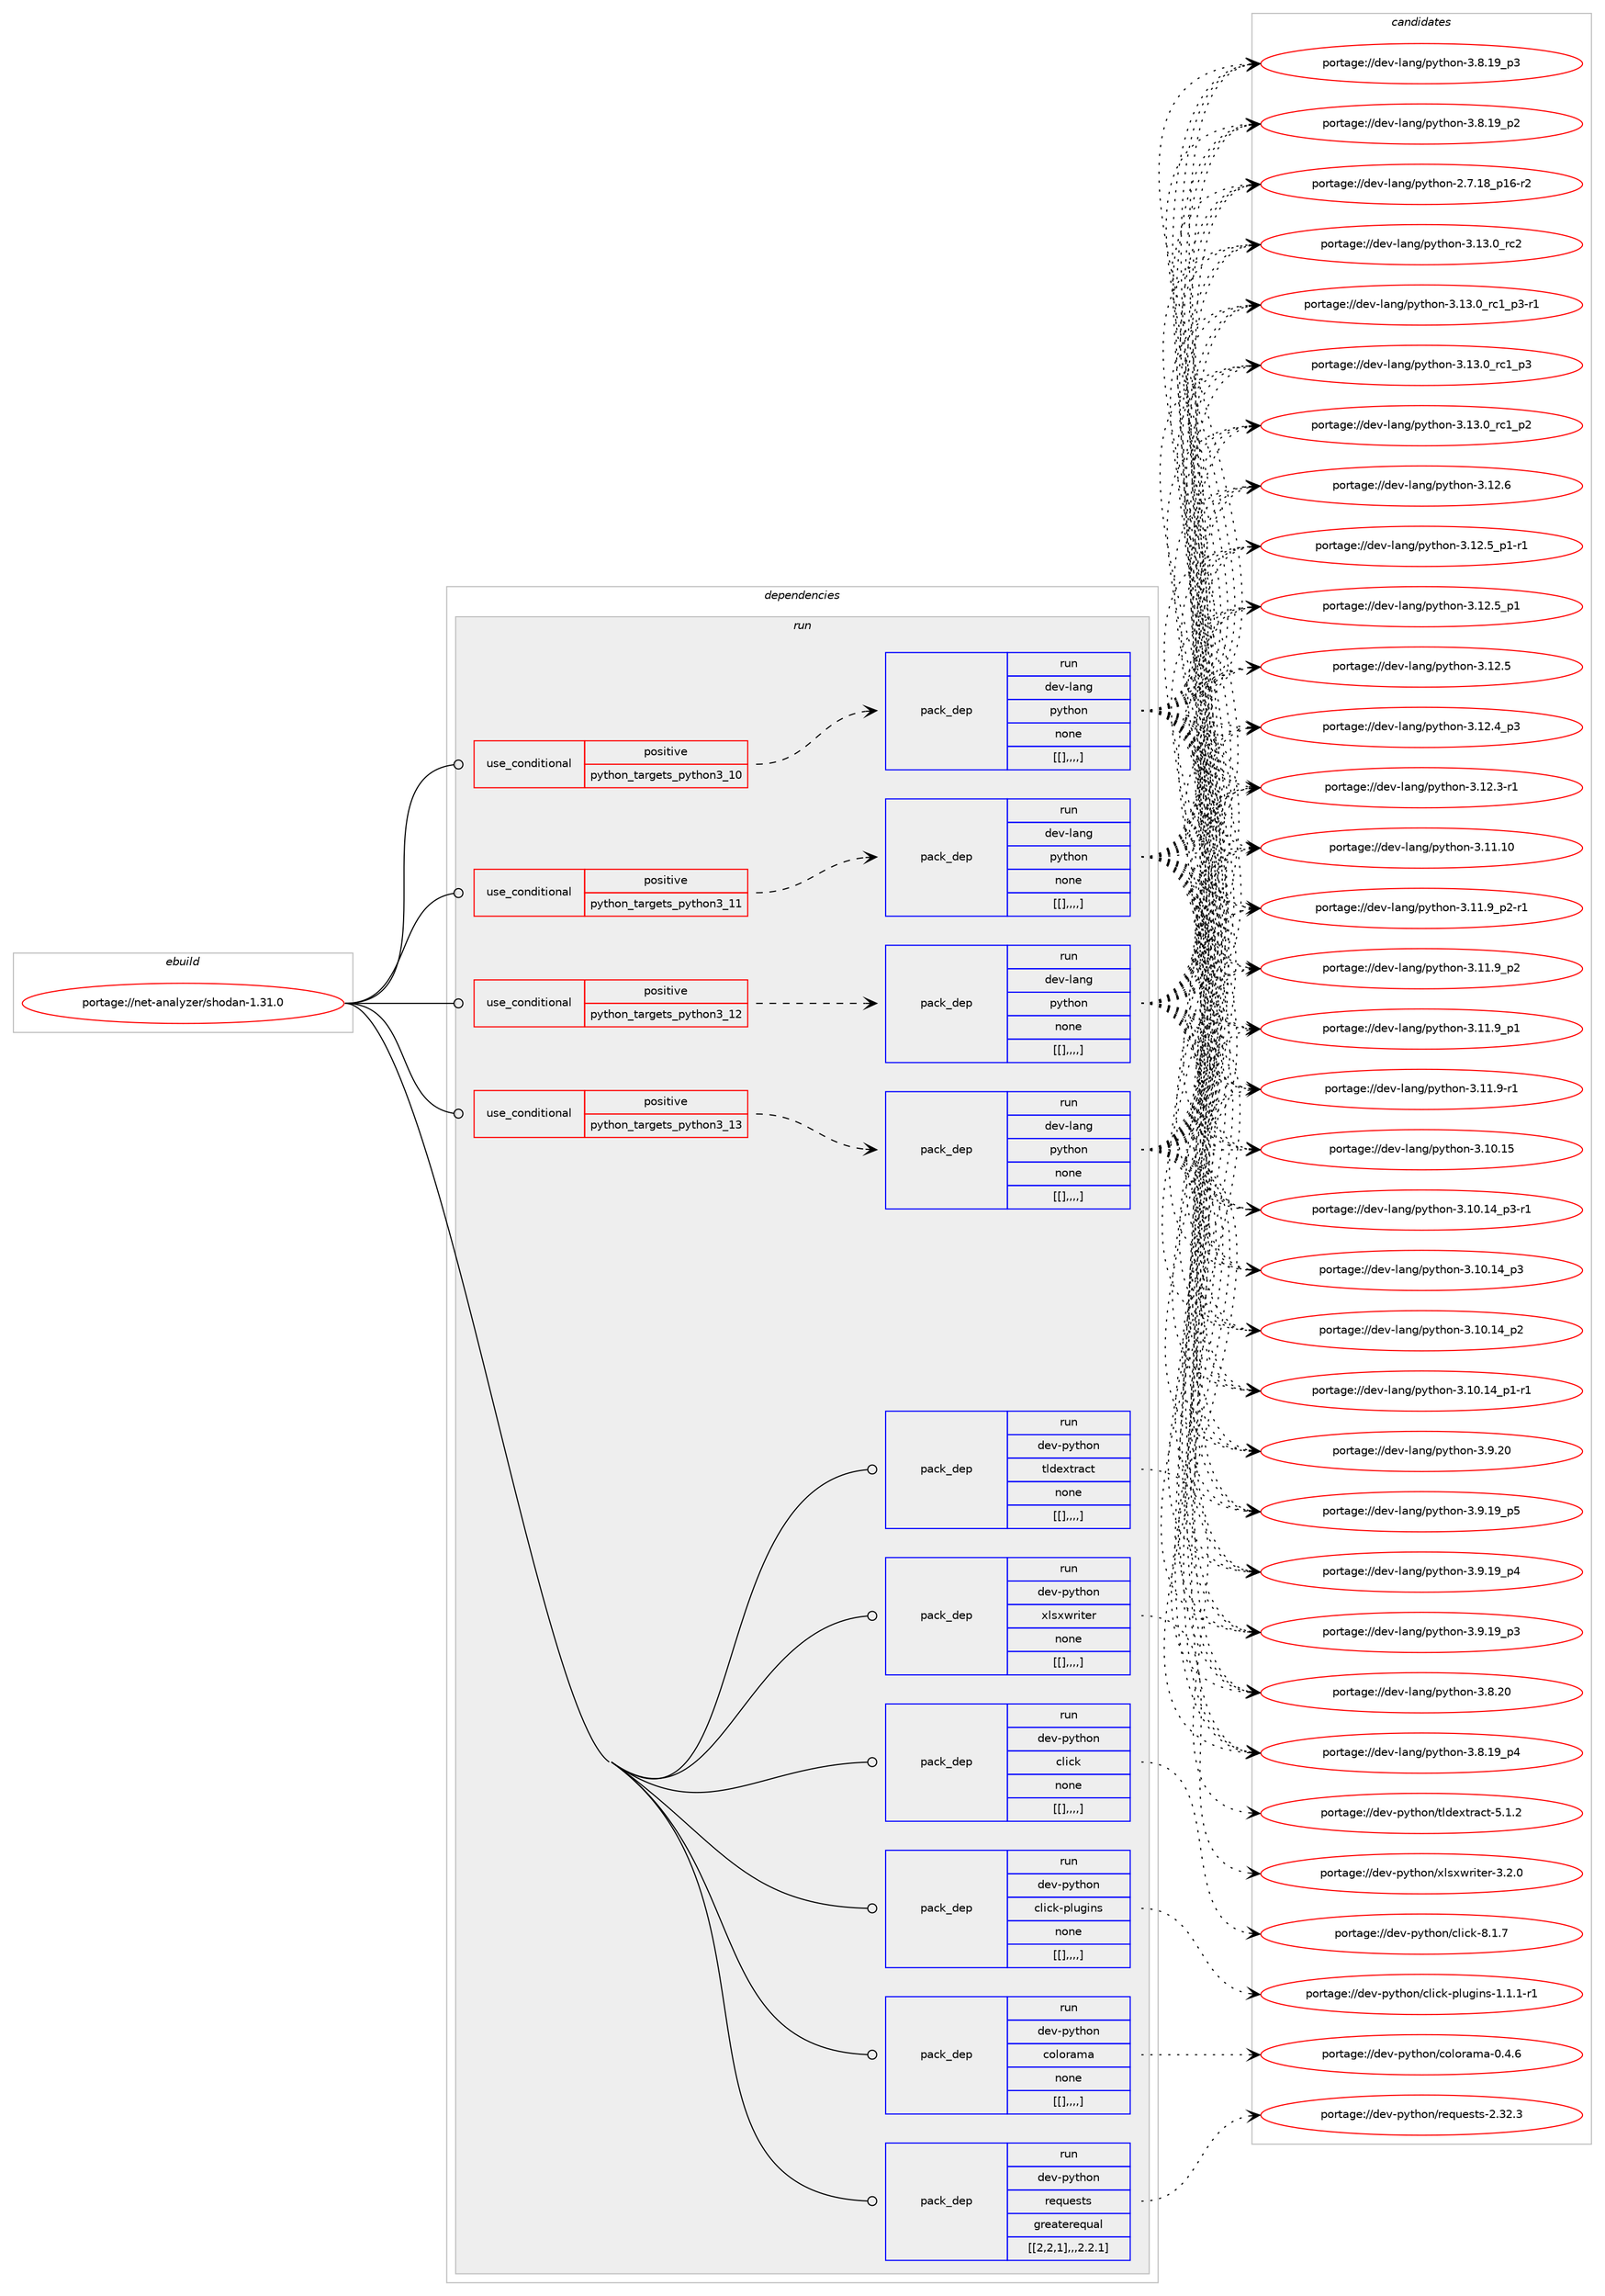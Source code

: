 digraph prolog {

# *************
# Graph options
# *************

newrank=true;
concentrate=true;
compound=true;
graph [rankdir=LR,fontname=Helvetica,fontsize=10,ranksep=1.5];#, ranksep=2.5, nodesep=0.2];
edge  [arrowhead=vee];
node  [fontname=Helvetica,fontsize=10];

# **********
# The ebuild
# **********

subgraph cluster_leftcol {
color=gray;
label=<<i>ebuild</i>>;
id [label="portage://net-analyzer/shodan-1.31.0", color=red, width=4, href="../net-analyzer/shodan-1.31.0.svg"];
}

# ****************
# The dependencies
# ****************

subgraph cluster_midcol {
color=gray;
label=<<i>dependencies</i>>;
subgraph cluster_compile {
fillcolor="#eeeeee";
style=filled;
label=<<i>compile</i>>;
}
subgraph cluster_compileandrun {
fillcolor="#eeeeee";
style=filled;
label=<<i>compile and run</i>>;
}
subgraph cluster_run {
fillcolor="#eeeeee";
style=filled;
label=<<i>run</i>>;
subgraph cond92837 {
dependency360416 [label=<<TABLE BORDER="0" CELLBORDER="1" CELLSPACING="0" CELLPADDING="4"><TR><TD ROWSPAN="3" CELLPADDING="10">use_conditional</TD></TR><TR><TD>positive</TD></TR><TR><TD>python_targets_python3_10</TD></TR></TABLE>>, shape=none, color=red];
subgraph pack264829 {
dependency360417 [label=<<TABLE BORDER="0" CELLBORDER="1" CELLSPACING="0" CELLPADDING="4" WIDTH="220"><TR><TD ROWSPAN="6" CELLPADDING="30">pack_dep</TD></TR><TR><TD WIDTH="110">run</TD></TR><TR><TD>dev-lang</TD></TR><TR><TD>python</TD></TR><TR><TD>none</TD></TR><TR><TD>[[],,,,]</TD></TR></TABLE>>, shape=none, color=blue];
}
dependency360416:e -> dependency360417:w [weight=20,style="dashed",arrowhead="vee"];
}
id:e -> dependency360416:w [weight=20,style="solid",arrowhead="odot"];
subgraph cond92838 {
dependency360418 [label=<<TABLE BORDER="0" CELLBORDER="1" CELLSPACING="0" CELLPADDING="4"><TR><TD ROWSPAN="3" CELLPADDING="10">use_conditional</TD></TR><TR><TD>positive</TD></TR><TR><TD>python_targets_python3_11</TD></TR></TABLE>>, shape=none, color=red];
subgraph pack264830 {
dependency360419 [label=<<TABLE BORDER="0" CELLBORDER="1" CELLSPACING="0" CELLPADDING="4" WIDTH="220"><TR><TD ROWSPAN="6" CELLPADDING="30">pack_dep</TD></TR><TR><TD WIDTH="110">run</TD></TR><TR><TD>dev-lang</TD></TR><TR><TD>python</TD></TR><TR><TD>none</TD></TR><TR><TD>[[],,,,]</TD></TR></TABLE>>, shape=none, color=blue];
}
dependency360418:e -> dependency360419:w [weight=20,style="dashed",arrowhead="vee"];
}
id:e -> dependency360418:w [weight=20,style="solid",arrowhead="odot"];
subgraph cond92839 {
dependency360420 [label=<<TABLE BORDER="0" CELLBORDER="1" CELLSPACING="0" CELLPADDING="4"><TR><TD ROWSPAN="3" CELLPADDING="10">use_conditional</TD></TR><TR><TD>positive</TD></TR><TR><TD>python_targets_python3_12</TD></TR></TABLE>>, shape=none, color=red];
subgraph pack264831 {
dependency360421 [label=<<TABLE BORDER="0" CELLBORDER="1" CELLSPACING="0" CELLPADDING="4" WIDTH="220"><TR><TD ROWSPAN="6" CELLPADDING="30">pack_dep</TD></TR><TR><TD WIDTH="110">run</TD></TR><TR><TD>dev-lang</TD></TR><TR><TD>python</TD></TR><TR><TD>none</TD></TR><TR><TD>[[],,,,]</TD></TR></TABLE>>, shape=none, color=blue];
}
dependency360420:e -> dependency360421:w [weight=20,style="dashed",arrowhead="vee"];
}
id:e -> dependency360420:w [weight=20,style="solid",arrowhead="odot"];
subgraph cond92840 {
dependency360422 [label=<<TABLE BORDER="0" CELLBORDER="1" CELLSPACING="0" CELLPADDING="4"><TR><TD ROWSPAN="3" CELLPADDING="10">use_conditional</TD></TR><TR><TD>positive</TD></TR><TR><TD>python_targets_python3_13</TD></TR></TABLE>>, shape=none, color=red];
subgraph pack264832 {
dependency360423 [label=<<TABLE BORDER="0" CELLBORDER="1" CELLSPACING="0" CELLPADDING="4" WIDTH="220"><TR><TD ROWSPAN="6" CELLPADDING="30">pack_dep</TD></TR><TR><TD WIDTH="110">run</TD></TR><TR><TD>dev-lang</TD></TR><TR><TD>python</TD></TR><TR><TD>none</TD></TR><TR><TD>[[],,,,]</TD></TR></TABLE>>, shape=none, color=blue];
}
dependency360422:e -> dependency360423:w [weight=20,style="dashed",arrowhead="vee"];
}
id:e -> dependency360422:w [weight=20,style="solid",arrowhead="odot"];
subgraph pack264833 {
dependency360424 [label=<<TABLE BORDER="0" CELLBORDER="1" CELLSPACING="0" CELLPADDING="4" WIDTH="220"><TR><TD ROWSPAN="6" CELLPADDING="30">pack_dep</TD></TR><TR><TD WIDTH="110">run</TD></TR><TR><TD>dev-python</TD></TR><TR><TD>click</TD></TR><TR><TD>none</TD></TR><TR><TD>[[],,,,]</TD></TR></TABLE>>, shape=none, color=blue];
}
id:e -> dependency360424:w [weight=20,style="solid",arrowhead="odot"];
subgraph pack264834 {
dependency360425 [label=<<TABLE BORDER="0" CELLBORDER="1" CELLSPACING="0" CELLPADDING="4" WIDTH="220"><TR><TD ROWSPAN="6" CELLPADDING="30">pack_dep</TD></TR><TR><TD WIDTH="110">run</TD></TR><TR><TD>dev-python</TD></TR><TR><TD>click-plugins</TD></TR><TR><TD>none</TD></TR><TR><TD>[[],,,,]</TD></TR></TABLE>>, shape=none, color=blue];
}
id:e -> dependency360425:w [weight=20,style="solid",arrowhead="odot"];
subgraph pack264835 {
dependency360426 [label=<<TABLE BORDER="0" CELLBORDER="1" CELLSPACING="0" CELLPADDING="4" WIDTH="220"><TR><TD ROWSPAN="6" CELLPADDING="30">pack_dep</TD></TR><TR><TD WIDTH="110">run</TD></TR><TR><TD>dev-python</TD></TR><TR><TD>colorama</TD></TR><TR><TD>none</TD></TR><TR><TD>[[],,,,]</TD></TR></TABLE>>, shape=none, color=blue];
}
id:e -> dependency360426:w [weight=20,style="solid",arrowhead="odot"];
subgraph pack264836 {
dependency360427 [label=<<TABLE BORDER="0" CELLBORDER="1" CELLSPACING="0" CELLPADDING="4" WIDTH="220"><TR><TD ROWSPAN="6" CELLPADDING="30">pack_dep</TD></TR><TR><TD WIDTH="110">run</TD></TR><TR><TD>dev-python</TD></TR><TR><TD>requests</TD></TR><TR><TD>greaterequal</TD></TR><TR><TD>[[2,2,1],,,2.2.1]</TD></TR></TABLE>>, shape=none, color=blue];
}
id:e -> dependency360427:w [weight=20,style="solid",arrowhead="odot"];
subgraph pack264837 {
dependency360428 [label=<<TABLE BORDER="0" CELLBORDER="1" CELLSPACING="0" CELLPADDING="4" WIDTH="220"><TR><TD ROWSPAN="6" CELLPADDING="30">pack_dep</TD></TR><TR><TD WIDTH="110">run</TD></TR><TR><TD>dev-python</TD></TR><TR><TD>tldextract</TD></TR><TR><TD>none</TD></TR><TR><TD>[[],,,,]</TD></TR></TABLE>>, shape=none, color=blue];
}
id:e -> dependency360428:w [weight=20,style="solid",arrowhead="odot"];
subgraph pack264838 {
dependency360429 [label=<<TABLE BORDER="0" CELLBORDER="1" CELLSPACING="0" CELLPADDING="4" WIDTH="220"><TR><TD ROWSPAN="6" CELLPADDING="30">pack_dep</TD></TR><TR><TD WIDTH="110">run</TD></TR><TR><TD>dev-python</TD></TR><TR><TD>xlsxwriter</TD></TR><TR><TD>none</TD></TR><TR><TD>[[],,,,]</TD></TR></TABLE>>, shape=none, color=blue];
}
id:e -> dependency360429:w [weight=20,style="solid",arrowhead="odot"];
}
}

# **************
# The candidates
# **************

subgraph cluster_choices {
rank=same;
color=gray;
label=<<i>candidates</i>>;

subgraph choice264829 {
color=black;
nodesep=1;
choice10010111845108971101034711212111610411111045514649514648951149950 [label="portage://dev-lang/python-3.13.0_rc2", color=red, width=4,href="../dev-lang/python-3.13.0_rc2.svg"];
choice1001011184510897110103471121211161041111104551464951464895114994995112514511449 [label="portage://dev-lang/python-3.13.0_rc1_p3-r1", color=red, width=4,href="../dev-lang/python-3.13.0_rc1_p3-r1.svg"];
choice100101118451089711010347112121116104111110455146495146489511499499511251 [label="portage://dev-lang/python-3.13.0_rc1_p3", color=red, width=4,href="../dev-lang/python-3.13.0_rc1_p3.svg"];
choice100101118451089711010347112121116104111110455146495146489511499499511250 [label="portage://dev-lang/python-3.13.0_rc1_p2", color=red, width=4,href="../dev-lang/python-3.13.0_rc1_p2.svg"];
choice10010111845108971101034711212111610411111045514649504654 [label="portage://dev-lang/python-3.12.6", color=red, width=4,href="../dev-lang/python-3.12.6.svg"];
choice1001011184510897110103471121211161041111104551464950465395112494511449 [label="portage://dev-lang/python-3.12.5_p1-r1", color=red, width=4,href="../dev-lang/python-3.12.5_p1-r1.svg"];
choice100101118451089711010347112121116104111110455146495046539511249 [label="portage://dev-lang/python-3.12.5_p1", color=red, width=4,href="../dev-lang/python-3.12.5_p1.svg"];
choice10010111845108971101034711212111610411111045514649504653 [label="portage://dev-lang/python-3.12.5", color=red, width=4,href="../dev-lang/python-3.12.5.svg"];
choice100101118451089711010347112121116104111110455146495046529511251 [label="portage://dev-lang/python-3.12.4_p3", color=red, width=4,href="../dev-lang/python-3.12.4_p3.svg"];
choice100101118451089711010347112121116104111110455146495046514511449 [label="portage://dev-lang/python-3.12.3-r1", color=red, width=4,href="../dev-lang/python-3.12.3-r1.svg"];
choice1001011184510897110103471121211161041111104551464949464948 [label="portage://dev-lang/python-3.11.10", color=red, width=4,href="../dev-lang/python-3.11.10.svg"];
choice1001011184510897110103471121211161041111104551464949465795112504511449 [label="portage://dev-lang/python-3.11.9_p2-r1", color=red, width=4,href="../dev-lang/python-3.11.9_p2-r1.svg"];
choice100101118451089711010347112121116104111110455146494946579511250 [label="portage://dev-lang/python-3.11.9_p2", color=red, width=4,href="../dev-lang/python-3.11.9_p2.svg"];
choice100101118451089711010347112121116104111110455146494946579511249 [label="portage://dev-lang/python-3.11.9_p1", color=red, width=4,href="../dev-lang/python-3.11.9_p1.svg"];
choice100101118451089711010347112121116104111110455146494946574511449 [label="portage://dev-lang/python-3.11.9-r1", color=red, width=4,href="../dev-lang/python-3.11.9-r1.svg"];
choice1001011184510897110103471121211161041111104551464948464953 [label="portage://dev-lang/python-3.10.15", color=red, width=4,href="../dev-lang/python-3.10.15.svg"];
choice100101118451089711010347112121116104111110455146494846495295112514511449 [label="portage://dev-lang/python-3.10.14_p3-r1", color=red, width=4,href="../dev-lang/python-3.10.14_p3-r1.svg"];
choice10010111845108971101034711212111610411111045514649484649529511251 [label="portage://dev-lang/python-3.10.14_p3", color=red, width=4,href="../dev-lang/python-3.10.14_p3.svg"];
choice10010111845108971101034711212111610411111045514649484649529511250 [label="portage://dev-lang/python-3.10.14_p2", color=red, width=4,href="../dev-lang/python-3.10.14_p2.svg"];
choice100101118451089711010347112121116104111110455146494846495295112494511449 [label="portage://dev-lang/python-3.10.14_p1-r1", color=red, width=4,href="../dev-lang/python-3.10.14_p1-r1.svg"];
choice10010111845108971101034711212111610411111045514657465048 [label="portage://dev-lang/python-3.9.20", color=red, width=4,href="../dev-lang/python-3.9.20.svg"];
choice100101118451089711010347112121116104111110455146574649579511253 [label="portage://dev-lang/python-3.9.19_p5", color=red, width=4,href="../dev-lang/python-3.9.19_p5.svg"];
choice100101118451089711010347112121116104111110455146574649579511252 [label="portage://dev-lang/python-3.9.19_p4", color=red, width=4,href="../dev-lang/python-3.9.19_p4.svg"];
choice100101118451089711010347112121116104111110455146574649579511251 [label="portage://dev-lang/python-3.9.19_p3", color=red, width=4,href="../dev-lang/python-3.9.19_p3.svg"];
choice10010111845108971101034711212111610411111045514656465048 [label="portage://dev-lang/python-3.8.20", color=red, width=4,href="../dev-lang/python-3.8.20.svg"];
choice100101118451089711010347112121116104111110455146564649579511252 [label="portage://dev-lang/python-3.8.19_p4", color=red, width=4,href="../dev-lang/python-3.8.19_p4.svg"];
choice100101118451089711010347112121116104111110455146564649579511251 [label="portage://dev-lang/python-3.8.19_p3", color=red, width=4,href="../dev-lang/python-3.8.19_p3.svg"];
choice100101118451089711010347112121116104111110455146564649579511250 [label="portage://dev-lang/python-3.8.19_p2", color=red, width=4,href="../dev-lang/python-3.8.19_p2.svg"];
choice100101118451089711010347112121116104111110455046554649569511249544511450 [label="portage://dev-lang/python-2.7.18_p16-r2", color=red, width=4,href="../dev-lang/python-2.7.18_p16-r2.svg"];
dependency360417:e -> choice10010111845108971101034711212111610411111045514649514648951149950:w [style=dotted,weight="100"];
dependency360417:e -> choice1001011184510897110103471121211161041111104551464951464895114994995112514511449:w [style=dotted,weight="100"];
dependency360417:e -> choice100101118451089711010347112121116104111110455146495146489511499499511251:w [style=dotted,weight="100"];
dependency360417:e -> choice100101118451089711010347112121116104111110455146495146489511499499511250:w [style=dotted,weight="100"];
dependency360417:e -> choice10010111845108971101034711212111610411111045514649504654:w [style=dotted,weight="100"];
dependency360417:e -> choice1001011184510897110103471121211161041111104551464950465395112494511449:w [style=dotted,weight="100"];
dependency360417:e -> choice100101118451089711010347112121116104111110455146495046539511249:w [style=dotted,weight="100"];
dependency360417:e -> choice10010111845108971101034711212111610411111045514649504653:w [style=dotted,weight="100"];
dependency360417:e -> choice100101118451089711010347112121116104111110455146495046529511251:w [style=dotted,weight="100"];
dependency360417:e -> choice100101118451089711010347112121116104111110455146495046514511449:w [style=dotted,weight="100"];
dependency360417:e -> choice1001011184510897110103471121211161041111104551464949464948:w [style=dotted,weight="100"];
dependency360417:e -> choice1001011184510897110103471121211161041111104551464949465795112504511449:w [style=dotted,weight="100"];
dependency360417:e -> choice100101118451089711010347112121116104111110455146494946579511250:w [style=dotted,weight="100"];
dependency360417:e -> choice100101118451089711010347112121116104111110455146494946579511249:w [style=dotted,weight="100"];
dependency360417:e -> choice100101118451089711010347112121116104111110455146494946574511449:w [style=dotted,weight="100"];
dependency360417:e -> choice1001011184510897110103471121211161041111104551464948464953:w [style=dotted,weight="100"];
dependency360417:e -> choice100101118451089711010347112121116104111110455146494846495295112514511449:w [style=dotted,weight="100"];
dependency360417:e -> choice10010111845108971101034711212111610411111045514649484649529511251:w [style=dotted,weight="100"];
dependency360417:e -> choice10010111845108971101034711212111610411111045514649484649529511250:w [style=dotted,weight="100"];
dependency360417:e -> choice100101118451089711010347112121116104111110455146494846495295112494511449:w [style=dotted,weight="100"];
dependency360417:e -> choice10010111845108971101034711212111610411111045514657465048:w [style=dotted,weight="100"];
dependency360417:e -> choice100101118451089711010347112121116104111110455146574649579511253:w [style=dotted,weight="100"];
dependency360417:e -> choice100101118451089711010347112121116104111110455146574649579511252:w [style=dotted,weight="100"];
dependency360417:e -> choice100101118451089711010347112121116104111110455146574649579511251:w [style=dotted,weight="100"];
dependency360417:e -> choice10010111845108971101034711212111610411111045514656465048:w [style=dotted,weight="100"];
dependency360417:e -> choice100101118451089711010347112121116104111110455146564649579511252:w [style=dotted,weight="100"];
dependency360417:e -> choice100101118451089711010347112121116104111110455146564649579511251:w [style=dotted,weight="100"];
dependency360417:e -> choice100101118451089711010347112121116104111110455146564649579511250:w [style=dotted,weight="100"];
dependency360417:e -> choice100101118451089711010347112121116104111110455046554649569511249544511450:w [style=dotted,weight="100"];
}
subgraph choice264830 {
color=black;
nodesep=1;
choice10010111845108971101034711212111610411111045514649514648951149950 [label="portage://dev-lang/python-3.13.0_rc2", color=red, width=4,href="../dev-lang/python-3.13.0_rc2.svg"];
choice1001011184510897110103471121211161041111104551464951464895114994995112514511449 [label="portage://dev-lang/python-3.13.0_rc1_p3-r1", color=red, width=4,href="../dev-lang/python-3.13.0_rc1_p3-r1.svg"];
choice100101118451089711010347112121116104111110455146495146489511499499511251 [label="portage://dev-lang/python-3.13.0_rc1_p3", color=red, width=4,href="../dev-lang/python-3.13.0_rc1_p3.svg"];
choice100101118451089711010347112121116104111110455146495146489511499499511250 [label="portage://dev-lang/python-3.13.0_rc1_p2", color=red, width=4,href="../dev-lang/python-3.13.0_rc1_p2.svg"];
choice10010111845108971101034711212111610411111045514649504654 [label="portage://dev-lang/python-3.12.6", color=red, width=4,href="../dev-lang/python-3.12.6.svg"];
choice1001011184510897110103471121211161041111104551464950465395112494511449 [label="portage://dev-lang/python-3.12.5_p1-r1", color=red, width=4,href="../dev-lang/python-3.12.5_p1-r1.svg"];
choice100101118451089711010347112121116104111110455146495046539511249 [label="portage://dev-lang/python-3.12.5_p1", color=red, width=4,href="../dev-lang/python-3.12.5_p1.svg"];
choice10010111845108971101034711212111610411111045514649504653 [label="portage://dev-lang/python-3.12.5", color=red, width=4,href="../dev-lang/python-3.12.5.svg"];
choice100101118451089711010347112121116104111110455146495046529511251 [label="portage://dev-lang/python-3.12.4_p3", color=red, width=4,href="../dev-lang/python-3.12.4_p3.svg"];
choice100101118451089711010347112121116104111110455146495046514511449 [label="portage://dev-lang/python-3.12.3-r1", color=red, width=4,href="../dev-lang/python-3.12.3-r1.svg"];
choice1001011184510897110103471121211161041111104551464949464948 [label="portage://dev-lang/python-3.11.10", color=red, width=4,href="../dev-lang/python-3.11.10.svg"];
choice1001011184510897110103471121211161041111104551464949465795112504511449 [label="portage://dev-lang/python-3.11.9_p2-r1", color=red, width=4,href="../dev-lang/python-3.11.9_p2-r1.svg"];
choice100101118451089711010347112121116104111110455146494946579511250 [label="portage://dev-lang/python-3.11.9_p2", color=red, width=4,href="../dev-lang/python-3.11.9_p2.svg"];
choice100101118451089711010347112121116104111110455146494946579511249 [label="portage://dev-lang/python-3.11.9_p1", color=red, width=4,href="../dev-lang/python-3.11.9_p1.svg"];
choice100101118451089711010347112121116104111110455146494946574511449 [label="portage://dev-lang/python-3.11.9-r1", color=red, width=4,href="../dev-lang/python-3.11.9-r1.svg"];
choice1001011184510897110103471121211161041111104551464948464953 [label="portage://dev-lang/python-3.10.15", color=red, width=4,href="../dev-lang/python-3.10.15.svg"];
choice100101118451089711010347112121116104111110455146494846495295112514511449 [label="portage://dev-lang/python-3.10.14_p3-r1", color=red, width=4,href="../dev-lang/python-3.10.14_p3-r1.svg"];
choice10010111845108971101034711212111610411111045514649484649529511251 [label="portage://dev-lang/python-3.10.14_p3", color=red, width=4,href="../dev-lang/python-3.10.14_p3.svg"];
choice10010111845108971101034711212111610411111045514649484649529511250 [label="portage://dev-lang/python-3.10.14_p2", color=red, width=4,href="../dev-lang/python-3.10.14_p2.svg"];
choice100101118451089711010347112121116104111110455146494846495295112494511449 [label="portage://dev-lang/python-3.10.14_p1-r1", color=red, width=4,href="../dev-lang/python-3.10.14_p1-r1.svg"];
choice10010111845108971101034711212111610411111045514657465048 [label="portage://dev-lang/python-3.9.20", color=red, width=4,href="../dev-lang/python-3.9.20.svg"];
choice100101118451089711010347112121116104111110455146574649579511253 [label="portage://dev-lang/python-3.9.19_p5", color=red, width=4,href="../dev-lang/python-3.9.19_p5.svg"];
choice100101118451089711010347112121116104111110455146574649579511252 [label="portage://dev-lang/python-3.9.19_p4", color=red, width=4,href="../dev-lang/python-3.9.19_p4.svg"];
choice100101118451089711010347112121116104111110455146574649579511251 [label="portage://dev-lang/python-3.9.19_p3", color=red, width=4,href="../dev-lang/python-3.9.19_p3.svg"];
choice10010111845108971101034711212111610411111045514656465048 [label="portage://dev-lang/python-3.8.20", color=red, width=4,href="../dev-lang/python-3.8.20.svg"];
choice100101118451089711010347112121116104111110455146564649579511252 [label="portage://dev-lang/python-3.8.19_p4", color=red, width=4,href="../dev-lang/python-3.8.19_p4.svg"];
choice100101118451089711010347112121116104111110455146564649579511251 [label="portage://dev-lang/python-3.8.19_p3", color=red, width=4,href="../dev-lang/python-3.8.19_p3.svg"];
choice100101118451089711010347112121116104111110455146564649579511250 [label="portage://dev-lang/python-3.8.19_p2", color=red, width=4,href="../dev-lang/python-3.8.19_p2.svg"];
choice100101118451089711010347112121116104111110455046554649569511249544511450 [label="portage://dev-lang/python-2.7.18_p16-r2", color=red, width=4,href="../dev-lang/python-2.7.18_p16-r2.svg"];
dependency360419:e -> choice10010111845108971101034711212111610411111045514649514648951149950:w [style=dotted,weight="100"];
dependency360419:e -> choice1001011184510897110103471121211161041111104551464951464895114994995112514511449:w [style=dotted,weight="100"];
dependency360419:e -> choice100101118451089711010347112121116104111110455146495146489511499499511251:w [style=dotted,weight="100"];
dependency360419:e -> choice100101118451089711010347112121116104111110455146495146489511499499511250:w [style=dotted,weight="100"];
dependency360419:e -> choice10010111845108971101034711212111610411111045514649504654:w [style=dotted,weight="100"];
dependency360419:e -> choice1001011184510897110103471121211161041111104551464950465395112494511449:w [style=dotted,weight="100"];
dependency360419:e -> choice100101118451089711010347112121116104111110455146495046539511249:w [style=dotted,weight="100"];
dependency360419:e -> choice10010111845108971101034711212111610411111045514649504653:w [style=dotted,weight="100"];
dependency360419:e -> choice100101118451089711010347112121116104111110455146495046529511251:w [style=dotted,weight="100"];
dependency360419:e -> choice100101118451089711010347112121116104111110455146495046514511449:w [style=dotted,weight="100"];
dependency360419:e -> choice1001011184510897110103471121211161041111104551464949464948:w [style=dotted,weight="100"];
dependency360419:e -> choice1001011184510897110103471121211161041111104551464949465795112504511449:w [style=dotted,weight="100"];
dependency360419:e -> choice100101118451089711010347112121116104111110455146494946579511250:w [style=dotted,weight="100"];
dependency360419:e -> choice100101118451089711010347112121116104111110455146494946579511249:w [style=dotted,weight="100"];
dependency360419:e -> choice100101118451089711010347112121116104111110455146494946574511449:w [style=dotted,weight="100"];
dependency360419:e -> choice1001011184510897110103471121211161041111104551464948464953:w [style=dotted,weight="100"];
dependency360419:e -> choice100101118451089711010347112121116104111110455146494846495295112514511449:w [style=dotted,weight="100"];
dependency360419:e -> choice10010111845108971101034711212111610411111045514649484649529511251:w [style=dotted,weight="100"];
dependency360419:e -> choice10010111845108971101034711212111610411111045514649484649529511250:w [style=dotted,weight="100"];
dependency360419:e -> choice100101118451089711010347112121116104111110455146494846495295112494511449:w [style=dotted,weight="100"];
dependency360419:e -> choice10010111845108971101034711212111610411111045514657465048:w [style=dotted,weight="100"];
dependency360419:e -> choice100101118451089711010347112121116104111110455146574649579511253:w [style=dotted,weight="100"];
dependency360419:e -> choice100101118451089711010347112121116104111110455146574649579511252:w [style=dotted,weight="100"];
dependency360419:e -> choice100101118451089711010347112121116104111110455146574649579511251:w [style=dotted,weight="100"];
dependency360419:e -> choice10010111845108971101034711212111610411111045514656465048:w [style=dotted,weight="100"];
dependency360419:e -> choice100101118451089711010347112121116104111110455146564649579511252:w [style=dotted,weight="100"];
dependency360419:e -> choice100101118451089711010347112121116104111110455146564649579511251:w [style=dotted,weight="100"];
dependency360419:e -> choice100101118451089711010347112121116104111110455146564649579511250:w [style=dotted,weight="100"];
dependency360419:e -> choice100101118451089711010347112121116104111110455046554649569511249544511450:w [style=dotted,weight="100"];
}
subgraph choice264831 {
color=black;
nodesep=1;
choice10010111845108971101034711212111610411111045514649514648951149950 [label="portage://dev-lang/python-3.13.0_rc2", color=red, width=4,href="../dev-lang/python-3.13.0_rc2.svg"];
choice1001011184510897110103471121211161041111104551464951464895114994995112514511449 [label="portage://dev-lang/python-3.13.0_rc1_p3-r1", color=red, width=4,href="../dev-lang/python-3.13.0_rc1_p3-r1.svg"];
choice100101118451089711010347112121116104111110455146495146489511499499511251 [label="portage://dev-lang/python-3.13.0_rc1_p3", color=red, width=4,href="../dev-lang/python-3.13.0_rc1_p3.svg"];
choice100101118451089711010347112121116104111110455146495146489511499499511250 [label="portage://dev-lang/python-3.13.0_rc1_p2", color=red, width=4,href="../dev-lang/python-3.13.0_rc1_p2.svg"];
choice10010111845108971101034711212111610411111045514649504654 [label="portage://dev-lang/python-3.12.6", color=red, width=4,href="../dev-lang/python-3.12.6.svg"];
choice1001011184510897110103471121211161041111104551464950465395112494511449 [label="portage://dev-lang/python-3.12.5_p1-r1", color=red, width=4,href="../dev-lang/python-3.12.5_p1-r1.svg"];
choice100101118451089711010347112121116104111110455146495046539511249 [label="portage://dev-lang/python-3.12.5_p1", color=red, width=4,href="../dev-lang/python-3.12.5_p1.svg"];
choice10010111845108971101034711212111610411111045514649504653 [label="portage://dev-lang/python-3.12.5", color=red, width=4,href="../dev-lang/python-3.12.5.svg"];
choice100101118451089711010347112121116104111110455146495046529511251 [label="portage://dev-lang/python-3.12.4_p3", color=red, width=4,href="../dev-lang/python-3.12.4_p3.svg"];
choice100101118451089711010347112121116104111110455146495046514511449 [label="portage://dev-lang/python-3.12.3-r1", color=red, width=4,href="../dev-lang/python-3.12.3-r1.svg"];
choice1001011184510897110103471121211161041111104551464949464948 [label="portage://dev-lang/python-3.11.10", color=red, width=4,href="../dev-lang/python-3.11.10.svg"];
choice1001011184510897110103471121211161041111104551464949465795112504511449 [label="portage://dev-lang/python-3.11.9_p2-r1", color=red, width=4,href="../dev-lang/python-3.11.9_p2-r1.svg"];
choice100101118451089711010347112121116104111110455146494946579511250 [label="portage://dev-lang/python-3.11.9_p2", color=red, width=4,href="../dev-lang/python-3.11.9_p2.svg"];
choice100101118451089711010347112121116104111110455146494946579511249 [label="portage://dev-lang/python-3.11.9_p1", color=red, width=4,href="../dev-lang/python-3.11.9_p1.svg"];
choice100101118451089711010347112121116104111110455146494946574511449 [label="portage://dev-lang/python-3.11.9-r1", color=red, width=4,href="../dev-lang/python-3.11.9-r1.svg"];
choice1001011184510897110103471121211161041111104551464948464953 [label="portage://dev-lang/python-3.10.15", color=red, width=4,href="../dev-lang/python-3.10.15.svg"];
choice100101118451089711010347112121116104111110455146494846495295112514511449 [label="portage://dev-lang/python-3.10.14_p3-r1", color=red, width=4,href="../dev-lang/python-3.10.14_p3-r1.svg"];
choice10010111845108971101034711212111610411111045514649484649529511251 [label="portage://dev-lang/python-3.10.14_p3", color=red, width=4,href="../dev-lang/python-3.10.14_p3.svg"];
choice10010111845108971101034711212111610411111045514649484649529511250 [label="portage://dev-lang/python-3.10.14_p2", color=red, width=4,href="../dev-lang/python-3.10.14_p2.svg"];
choice100101118451089711010347112121116104111110455146494846495295112494511449 [label="portage://dev-lang/python-3.10.14_p1-r1", color=red, width=4,href="../dev-lang/python-3.10.14_p1-r1.svg"];
choice10010111845108971101034711212111610411111045514657465048 [label="portage://dev-lang/python-3.9.20", color=red, width=4,href="../dev-lang/python-3.9.20.svg"];
choice100101118451089711010347112121116104111110455146574649579511253 [label="portage://dev-lang/python-3.9.19_p5", color=red, width=4,href="../dev-lang/python-3.9.19_p5.svg"];
choice100101118451089711010347112121116104111110455146574649579511252 [label="portage://dev-lang/python-3.9.19_p4", color=red, width=4,href="../dev-lang/python-3.9.19_p4.svg"];
choice100101118451089711010347112121116104111110455146574649579511251 [label="portage://dev-lang/python-3.9.19_p3", color=red, width=4,href="../dev-lang/python-3.9.19_p3.svg"];
choice10010111845108971101034711212111610411111045514656465048 [label="portage://dev-lang/python-3.8.20", color=red, width=4,href="../dev-lang/python-3.8.20.svg"];
choice100101118451089711010347112121116104111110455146564649579511252 [label="portage://dev-lang/python-3.8.19_p4", color=red, width=4,href="../dev-lang/python-3.8.19_p4.svg"];
choice100101118451089711010347112121116104111110455146564649579511251 [label="portage://dev-lang/python-3.8.19_p3", color=red, width=4,href="../dev-lang/python-3.8.19_p3.svg"];
choice100101118451089711010347112121116104111110455146564649579511250 [label="portage://dev-lang/python-3.8.19_p2", color=red, width=4,href="../dev-lang/python-3.8.19_p2.svg"];
choice100101118451089711010347112121116104111110455046554649569511249544511450 [label="portage://dev-lang/python-2.7.18_p16-r2", color=red, width=4,href="../dev-lang/python-2.7.18_p16-r2.svg"];
dependency360421:e -> choice10010111845108971101034711212111610411111045514649514648951149950:w [style=dotted,weight="100"];
dependency360421:e -> choice1001011184510897110103471121211161041111104551464951464895114994995112514511449:w [style=dotted,weight="100"];
dependency360421:e -> choice100101118451089711010347112121116104111110455146495146489511499499511251:w [style=dotted,weight="100"];
dependency360421:e -> choice100101118451089711010347112121116104111110455146495146489511499499511250:w [style=dotted,weight="100"];
dependency360421:e -> choice10010111845108971101034711212111610411111045514649504654:w [style=dotted,weight="100"];
dependency360421:e -> choice1001011184510897110103471121211161041111104551464950465395112494511449:w [style=dotted,weight="100"];
dependency360421:e -> choice100101118451089711010347112121116104111110455146495046539511249:w [style=dotted,weight="100"];
dependency360421:e -> choice10010111845108971101034711212111610411111045514649504653:w [style=dotted,weight="100"];
dependency360421:e -> choice100101118451089711010347112121116104111110455146495046529511251:w [style=dotted,weight="100"];
dependency360421:e -> choice100101118451089711010347112121116104111110455146495046514511449:w [style=dotted,weight="100"];
dependency360421:e -> choice1001011184510897110103471121211161041111104551464949464948:w [style=dotted,weight="100"];
dependency360421:e -> choice1001011184510897110103471121211161041111104551464949465795112504511449:w [style=dotted,weight="100"];
dependency360421:e -> choice100101118451089711010347112121116104111110455146494946579511250:w [style=dotted,weight="100"];
dependency360421:e -> choice100101118451089711010347112121116104111110455146494946579511249:w [style=dotted,weight="100"];
dependency360421:e -> choice100101118451089711010347112121116104111110455146494946574511449:w [style=dotted,weight="100"];
dependency360421:e -> choice1001011184510897110103471121211161041111104551464948464953:w [style=dotted,weight="100"];
dependency360421:e -> choice100101118451089711010347112121116104111110455146494846495295112514511449:w [style=dotted,weight="100"];
dependency360421:e -> choice10010111845108971101034711212111610411111045514649484649529511251:w [style=dotted,weight="100"];
dependency360421:e -> choice10010111845108971101034711212111610411111045514649484649529511250:w [style=dotted,weight="100"];
dependency360421:e -> choice100101118451089711010347112121116104111110455146494846495295112494511449:w [style=dotted,weight="100"];
dependency360421:e -> choice10010111845108971101034711212111610411111045514657465048:w [style=dotted,weight="100"];
dependency360421:e -> choice100101118451089711010347112121116104111110455146574649579511253:w [style=dotted,weight="100"];
dependency360421:e -> choice100101118451089711010347112121116104111110455146574649579511252:w [style=dotted,weight="100"];
dependency360421:e -> choice100101118451089711010347112121116104111110455146574649579511251:w [style=dotted,weight="100"];
dependency360421:e -> choice10010111845108971101034711212111610411111045514656465048:w [style=dotted,weight="100"];
dependency360421:e -> choice100101118451089711010347112121116104111110455146564649579511252:w [style=dotted,weight="100"];
dependency360421:e -> choice100101118451089711010347112121116104111110455146564649579511251:w [style=dotted,weight="100"];
dependency360421:e -> choice100101118451089711010347112121116104111110455146564649579511250:w [style=dotted,weight="100"];
dependency360421:e -> choice100101118451089711010347112121116104111110455046554649569511249544511450:w [style=dotted,weight="100"];
}
subgraph choice264832 {
color=black;
nodesep=1;
choice10010111845108971101034711212111610411111045514649514648951149950 [label="portage://dev-lang/python-3.13.0_rc2", color=red, width=4,href="../dev-lang/python-3.13.0_rc2.svg"];
choice1001011184510897110103471121211161041111104551464951464895114994995112514511449 [label="portage://dev-lang/python-3.13.0_rc1_p3-r1", color=red, width=4,href="../dev-lang/python-3.13.0_rc1_p3-r1.svg"];
choice100101118451089711010347112121116104111110455146495146489511499499511251 [label="portage://dev-lang/python-3.13.0_rc1_p3", color=red, width=4,href="../dev-lang/python-3.13.0_rc1_p3.svg"];
choice100101118451089711010347112121116104111110455146495146489511499499511250 [label="portage://dev-lang/python-3.13.0_rc1_p2", color=red, width=4,href="../dev-lang/python-3.13.0_rc1_p2.svg"];
choice10010111845108971101034711212111610411111045514649504654 [label="portage://dev-lang/python-3.12.6", color=red, width=4,href="../dev-lang/python-3.12.6.svg"];
choice1001011184510897110103471121211161041111104551464950465395112494511449 [label="portage://dev-lang/python-3.12.5_p1-r1", color=red, width=4,href="../dev-lang/python-3.12.5_p1-r1.svg"];
choice100101118451089711010347112121116104111110455146495046539511249 [label="portage://dev-lang/python-3.12.5_p1", color=red, width=4,href="../dev-lang/python-3.12.5_p1.svg"];
choice10010111845108971101034711212111610411111045514649504653 [label="portage://dev-lang/python-3.12.5", color=red, width=4,href="../dev-lang/python-3.12.5.svg"];
choice100101118451089711010347112121116104111110455146495046529511251 [label="portage://dev-lang/python-3.12.4_p3", color=red, width=4,href="../dev-lang/python-3.12.4_p3.svg"];
choice100101118451089711010347112121116104111110455146495046514511449 [label="portage://dev-lang/python-3.12.3-r1", color=red, width=4,href="../dev-lang/python-3.12.3-r1.svg"];
choice1001011184510897110103471121211161041111104551464949464948 [label="portage://dev-lang/python-3.11.10", color=red, width=4,href="../dev-lang/python-3.11.10.svg"];
choice1001011184510897110103471121211161041111104551464949465795112504511449 [label="portage://dev-lang/python-3.11.9_p2-r1", color=red, width=4,href="../dev-lang/python-3.11.9_p2-r1.svg"];
choice100101118451089711010347112121116104111110455146494946579511250 [label="portage://dev-lang/python-3.11.9_p2", color=red, width=4,href="../dev-lang/python-3.11.9_p2.svg"];
choice100101118451089711010347112121116104111110455146494946579511249 [label="portage://dev-lang/python-3.11.9_p1", color=red, width=4,href="../dev-lang/python-3.11.9_p1.svg"];
choice100101118451089711010347112121116104111110455146494946574511449 [label="portage://dev-lang/python-3.11.9-r1", color=red, width=4,href="../dev-lang/python-3.11.9-r1.svg"];
choice1001011184510897110103471121211161041111104551464948464953 [label="portage://dev-lang/python-3.10.15", color=red, width=4,href="../dev-lang/python-3.10.15.svg"];
choice100101118451089711010347112121116104111110455146494846495295112514511449 [label="portage://dev-lang/python-3.10.14_p3-r1", color=red, width=4,href="../dev-lang/python-3.10.14_p3-r1.svg"];
choice10010111845108971101034711212111610411111045514649484649529511251 [label="portage://dev-lang/python-3.10.14_p3", color=red, width=4,href="../dev-lang/python-3.10.14_p3.svg"];
choice10010111845108971101034711212111610411111045514649484649529511250 [label="portage://dev-lang/python-3.10.14_p2", color=red, width=4,href="../dev-lang/python-3.10.14_p2.svg"];
choice100101118451089711010347112121116104111110455146494846495295112494511449 [label="portage://dev-lang/python-3.10.14_p1-r1", color=red, width=4,href="../dev-lang/python-3.10.14_p1-r1.svg"];
choice10010111845108971101034711212111610411111045514657465048 [label="portage://dev-lang/python-3.9.20", color=red, width=4,href="../dev-lang/python-3.9.20.svg"];
choice100101118451089711010347112121116104111110455146574649579511253 [label="portage://dev-lang/python-3.9.19_p5", color=red, width=4,href="../dev-lang/python-3.9.19_p5.svg"];
choice100101118451089711010347112121116104111110455146574649579511252 [label="portage://dev-lang/python-3.9.19_p4", color=red, width=4,href="../dev-lang/python-3.9.19_p4.svg"];
choice100101118451089711010347112121116104111110455146574649579511251 [label="portage://dev-lang/python-3.9.19_p3", color=red, width=4,href="../dev-lang/python-3.9.19_p3.svg"];
choice10010111845108971101034711212111610411111045514656465048 [label="portage://dev-lang/python-3.8.20", color=red, width=4,href="../dev-lang/python-3.8.20.svg"];
choice100101118451089711010347112121116104111110455146564649579511252 [label="portage://dev-lang/python-3.8.19_p4", color=red, width=4,href="../dev-lang/python-3.8.19_p4.svg"];
choice100101118451089711010347112121116104111110455146564649579511251 [label="portage://dev-lang/python-3.8.19_p3", color=red, width=4,href="../dev-lang/python-3.8.19_p3.svg"];
choice100101118451089711010347112121116104111110455146564649579511250 [label="portage://dev-lang/python-3.8.19_p2", color=red, width=4,href="../dev-lang/python-3.8.19_p2.svg"];
choice100101118451089711010347112121116104111110455046554649569511249544511450 [label="portage://dev-lang/python-2.7.18_p16-r2", color=red, width=4,href="../dev-lang/python-2.7.18_p16-r2.svg"];
dependency360423:e -> choice10010111845108971101034711212111610411111045514649514648951149950:w [style=dotted,weight="100"];
dependency360423:e -> choice1001011184510897110103471121211161041111104551464951464895114994995112514511449:w [style=dotted,weight="100"];
dependency360423:e -> choice100101118451089711010347112121116104111110455146495146489511499499511251:w [style=dotted,weight="100"];
dependency360423:e -> choice100101118451089711010347112121116104111110455146495146489511499499511250:w [style=dotted,weight="100"];
dependency360423:e -> choice10010111845108971101034711212111610411111045514649504654:w [style=dotted,weight="100"];
dependency360423:e -> choice1001011184510897110103471121211161041111104551464950465395112494511449:w [style=dotted,weight="100"];
dependency360423:e -> choice100101118451089711010347112121116104111110455146495046539511249:w [style=dotted,weight="100"];
dependency360423:e -> choice10010111845108971101034711212111610411111045514649504653:w [style=dotted,weight="100"];
dependency360423:e -> choice100101118451089711010347112121116104111110455146495046529511251:w [style=dotted,weight="100"];
dependency360423:e -> choice100101118451089711010347112121116104111110455146495046514511449:w [style=dotted,weight="100"];
dependency360423:e -> choice1001011184510897110103471121211161041111104551464949464948:w [style=dotted,weight="100"];
dependency360423:e -> choice1001011184510897110103471121211161041111104551464949465795112504511449:w [style=dotted,weight="100"];
dependency360423:e -> choice100101118451089711010347112121116104111110455146494946579511250:w [style=dotted,weight="100"];
dependency360423:e -> choice100101118451089711010347112121116104111110455146494946579511249:w [style=dotted,weight="100"];
dependency360423:e -> choice100101118451089711010347112121116104111110455146494946574511449:w [style=dotted,weight="100"];
dependency360423:e -> choice1001011184510897110103471121211161041111104551464948464953:w [style=dotted,weight="100"];
dependency360423:e -> choice100101118451089711010347112121116104111110455146494846495295112514511449:w [style=dotted,weight="100"];
dependency360423:e -> choice10010111845108971101034711212111610411111045514649484649529511251:w [style=dotted,weight="100"];
dependency360423:e -> choice10010111845108971101034711212111610411111045514649484649529511250:w [style=dotted,weight="100"];
dependency360423:e -> choice100101118451089711010347112121116104111110455146494846495295112494511449:w [style=dotted,weight="100"];
dependency360423:e -> choice10010111845108971101034711212111610411111045514657465048:w [style=dotted,weight="100"];
dependency360423:e -> choice100101118451089711010347112121116104111110455146574649579511253:w [style=dotted,weight="100"];
dependency360423:e -> choice100101118451089711010347112121116104111110455146574649579511252:w [style=dotted,weight="100"];
dependency360423:e -> choice100101118451089711010347112121116104111110455146574649579511251:w [style=dotted,weight="100"];
dependency360423:e -> choice10010111845108971101034711212111610411111045514656465048:w [style=dotted,weight="100"];
dependency360423:e -> choice100101118451089711010347112121116104111110455146564649579511252:w [style=dotted,weight="100"];
dependency360423:e -> choice100101118451089711010347112121116104111110455146564649579511251:w [style=dotted,weight="100"];
dependency360423:e -> choice100101118451089711010347112121116104111110455146564649579511250:w [style=dotted,weight="100"];
dependency360423:e -> choice100101118451089711010347112121116104111110455046554649569511249544511450:w [style=dotted,weight="100"];
}
subgraph choice264833 {
color=black;
nodesep=1;
choice10010111845112121116104111110479910810599107455646494655 [label="portage://dev-python/click-8.1.7", color=red, width=4,href="../dev-python/click-8.1.7.svg"];
dependency360424:e -> choice10010111845112121116104111110479910810599107455646494655:w [style=dotted,weight="100"];
}
subgraph choice264834 {
color=black;
nodesep=1;
choice10010111845112121116104111110479910810599107451121081171031051101154549464946494511449 [label="portage://dev-python/click-plugins-1.1.1-r1", color=red, width=4,href="../dev-python/click-plugins-1.1.1-r1.svg"];
dependency360425:e -> choice10010111845112121116104111110479910810599107451121081171031051101154549464946494511449:w [style=dotted,weight="100"];
}
subgraph choice264835 {
color=black;
nodesep=1;
choice1001011184511212111610411111047991111081111149710997454846524654 [label="portage://dev-python/colorama-0.4.6", color=red, width=4,href="../dev-python/colorama-0.4.6.svg"];
dependency360426:e -> choice1001011184511212111610411111047991111081111149710997454846524654:w [style=dotted,weight="100"];
}
subgraph choice264836 {
color=black;
nodesep=1;
choice100101118451121211161041111104711410111311710111511611545504651504651 [label="portage://dev-python/requests-2.32.3", color=red, width=4,href="../dev-python/requests-2.32.3.svg"];
dependency360427:e -> choice100101118451121211161041111104711410111311710111511611545504651504651:w [style=dotted,weight="100"];
}
subgraph choice264837 {
color=black;
nodesep=1;
choice10010111845112121116104111110471161081001011201161149799116455346494650 [label="portage://dev-python/tldextract-5.1.2", color=red, width=4,href="../dev-python/tldextract-5.1.2.svg"];
dependency360428:e -> choice10010111845112121116104111110471161081001011201161149799116455346494650:w [style=dotted,weight="100"];
}
subgraph choice264838 {
color=black;
nodesep=1;
choice1001011184511212111610411111047120108115120119114105116101114455146504648 [label="portage://dev-python/xlsxwriter-3.2.0", color=red, width=4,href="../dev-python/xlsxwriter-3.2.0.svg"];
dependency360429:e -> choice1001011184511212111610411111047120108115120119114105116101114455146504648:w [style=dotted,weight="100"];
}
}

}
